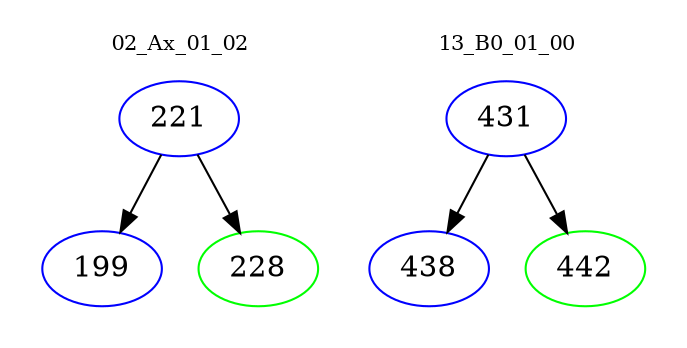 digraph{
subgraph cluster_0 {
color = white
label = "02_Ax_01_02";
fontsize=10;
T0_221 [label="221", color="blue"]
T0_221 -> T0_199 [color="black"]
T0_199 [label="199", color="blue"]
T0_221 -> T0_228 [color="black"]
T0_228 [label="228", color="green"]
}
subgraph cluster_1 {
color = white
label = "13_B0_01_00";
fontsize=10;
T1_431 [label="431", color="blue"]
T1_431 -> T1_438 [color="black"]
T1_438 [label="438", color="blue"]
T1_431 -> T1_442 [color="black"]
T1_442 [label="442", color="green"]
}
}
